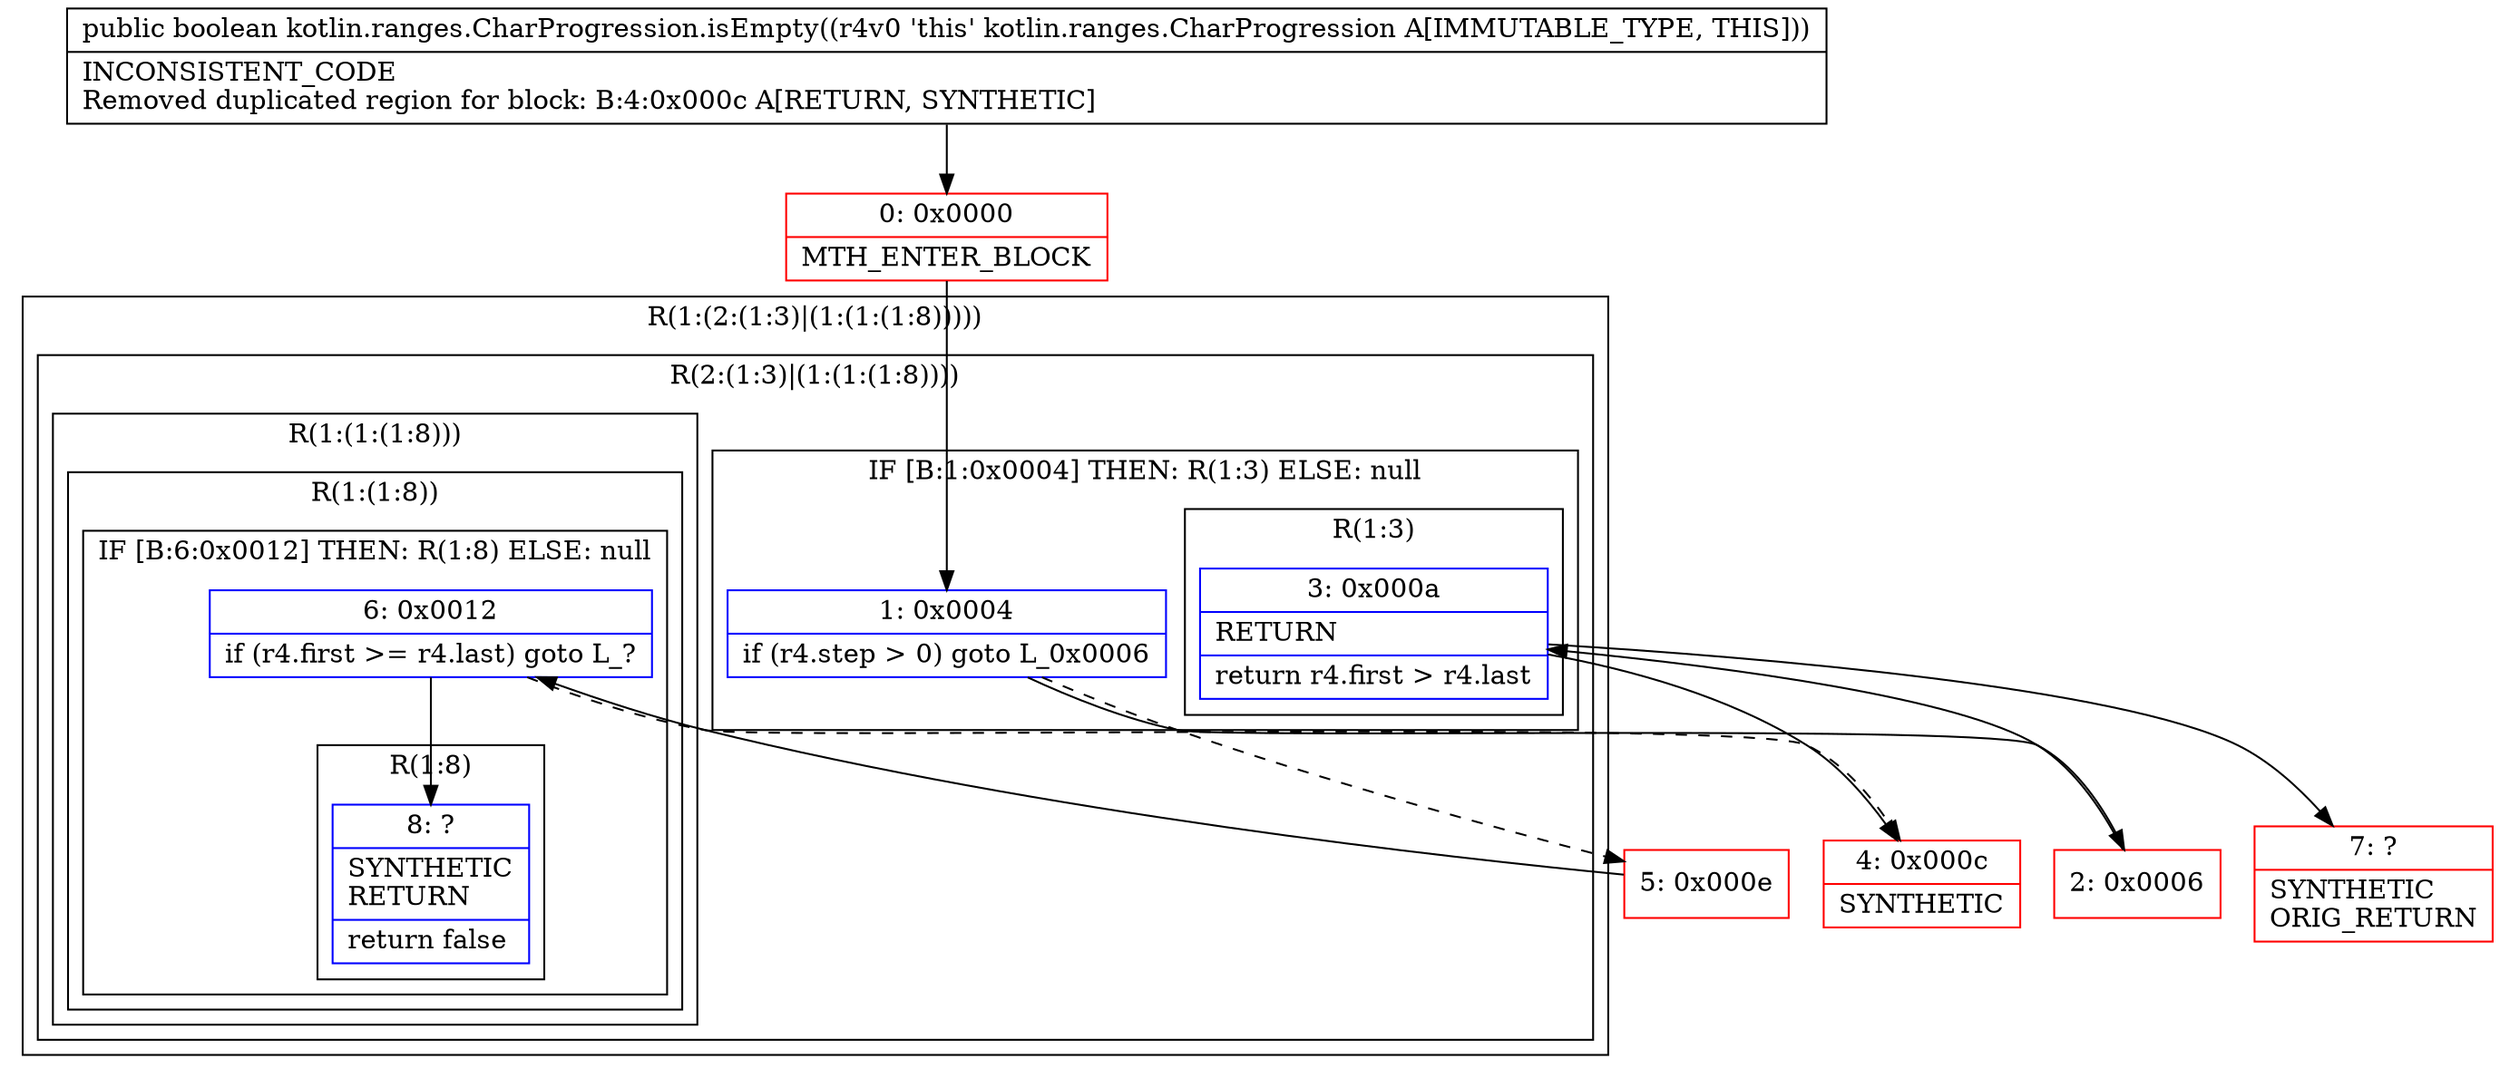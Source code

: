 digraph "CFG forkotlin.ranges.CharProgression.isEmpty()Z" {
subgraph cluster_Region_2022989075 {
label = "R(1:(2:(1:3)|(1:(1:(1:8)))))";
node [shape=record,color=blue];
subgraph cluster_Region_1087349817 {
label = "R(2:(1:3)|(1:(1:(1:8))))";
node [shape=record,color=blue];
subgraph cluster_IfRegion_1904327555 {
label = "IF [B:1:0x0004] THEN: R(1:3) ELSE: null";
node [shape=record,color=blue];
Node_1 [shape=record,label="{1\:\ 0x0004|if (r4.step \> 0) goto L_0x0006\l}"];
subgraph cluster_Region_1892077936 {
label = "R(1:3)";
node [shape=record,color=blue];
Node_3 [shape=record,label="{3\:\ 0x000a|RETURN\l|return r4.first \> r4.last\l}"];
}
}
subgraph cluster_Region_710964926 {
label = "R(1:(1:(1:8)))";
node [shape=record,color=blue];
subgraph cluster_Region_389280167 {
label = "R(1:(1:8))";
node [shape=record,color=blue];
subgraph cluster_IfRegion_1796349281 {
label = "IF [B:6:0x0012] THEN: R(1:8) ELSE: null";
node [shape=record,color=blue];
Node_6 [shape=record,label="{6\:\ 0x0012|if (r4.first \>= r4.last) goto L_?\l}"];
subgraph cluster_Region_765008930 {
label = "R(1:8)";
node [shape=record,color=blue];
Node_8 [shape=record,label="{8\:\ ?|SYNTHETIC\lRETURN\l|return false\l}"];
}
}
}
}
}
}
Node_0 [shape=record,color=red,label="{0\:\ 0x0000|MTH_ENTER_BLOCK\l}"];
Node_2 [shape=record,color=red,label="{2\:\ 0x0006}"];
Node_4 [shape=record,color=red,label="{4\:\ 0x000c|SYNTHETIC\l}"];
Node_5 [shape=record,color=red,label="{5\:\ 0x000e}"];
Node_7 [shape=record,color=red,label="{7\:\ ?|SYNTHETIC\lORIG_RETURN\l}"];
MethodNode[shape=record,label="{public boolean kotlin.ranges.CharProgression.isEmpty((r4v0 'this' kotlin.ranges.CharProgression A[IMMUTABLE_TYPE, THIS]))  | INCONSISTENT_CODE\lRemoved duplicated region for block: B:4:0x000c A[RETURN, SYNTHETIC]\l}"];
MethodNode -> Node_0;
Node_1 -> Node_2;
Node_1 -> Node_5[style=dashed];
Node_3 -> Node_4;
Node_3 -> Node_7;
Node_6 -> Node_4[style=dashed];
Node_6 -> Node_8;
Node_0 -> Node_1;
Node_2 -> Node_3;
Node_5 -> Node_6;
}

